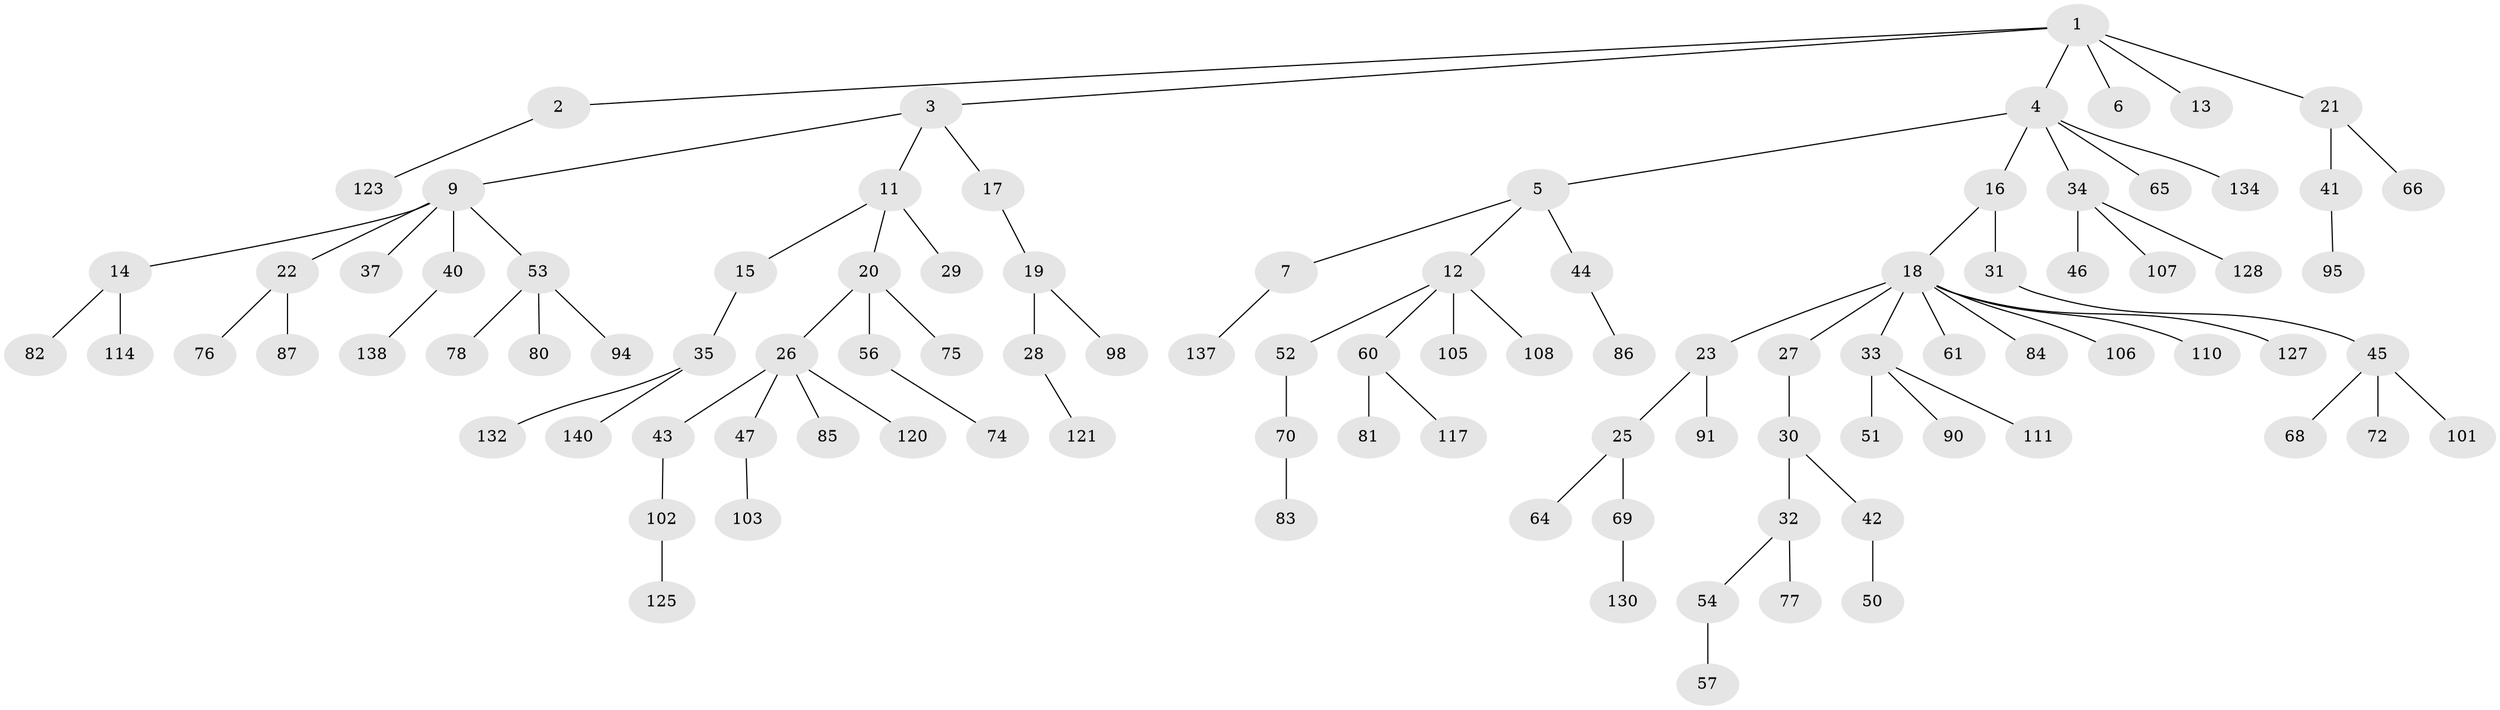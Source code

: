 // Generated by graph-tools (version 1.1) at 2025/24/03/03/25 07:24:05]
// undirected, 98 vertices, 97 edges
graph export_dot {
graph [start="1"]
  node [color=gray90,style=filled];
  1 [super="+10"];
  2 [super="+122"];
  3 [super="+79"];
  4 [super="+8"];
  5;
  6;
  7 [super="+124"];
  9 [super="+62"];
  11;
  12 [super="+24"];
  13;
  14 [super="+113"];
  15;
  16 [super="+59"];
  17 [super="+71"];
  18 [super="+49"];
  19;
  20 [super="+67"];
  21;
  22 [super="+39"];
  23;
  25 [super="+38"];
  26 [super="+36"];
  27;
  28 [super="+97"];
  29 [super="+104"];
  30;
  31;
  32;
  33 [super="+48"];
  34 [super="+89"];
  35 [super="+100"];
  37;
  40 [super="+129"];
  41;
  42 [super="+93"];
  43;
  44;
  45 [super="+96"];
  46 [super="+63"];
  47;
  50 [super="+116"];
  51;
  52 [super="+55"];
  53 [super="+58"];
  54 [super="+119"];
  56;
  57 [super="+136"];
  60;
  61;
  64;
  65;
  66;
  68;
  69 [super="+88"];
  70 [super="+73"];
  72;
  74 [super="+115"];
  75;
  76;
  77 [super="+92"];
  78;
  80;
  81;
  82;
  83 [super="+126"];
  84;
  85 [super="+99"];
  86;
  87;
  90;
  91 [super="+133"];
  94 [super="+135"];
  95;
  98 [super="+112"];
  101 [super="+109"];
  102;
  103 [super="+118"];
  105;
  106;
  107;
  108;
  110;
  111;
  114;
  117;
  120;
  121;
  123;
  125 [super="+131"];
  127;
  128;
  130;
  132;
  134;
  137;
  138 [super="+139"];
  140;
  1 -- 2;
  1 -- 3;
  1 -- 4;
  1 -- 6;
  1 -- 13;
  1 -- 21;
  2 -- 123;
  3 -- 9;
  3 -- 11;
  3 -- 17;
  4 -- 5;
  4 -- 34;
  4 -- 65;
  4 -- 134;
  4 -- 16;
  5 -- 7;
  5 -- 12;
  5 -- 44;
  7 -- 137;
  9 -- 14;
  9 -- 22;
  9 -- 37;
  9 -- 40;
  9 -- 53;
  11 -- 15;
  11 -- 20;
  11 -- 29;
  12 -- 52;
  12 -- 105;
  12 -- 108;
  12 -- 60;
  14 -- 82;
  14 -- 114;
  15 -- 35;
  16 -- 18;
  16 -- 31;
  17 -- 19;
  18 -- 23;
  18 -- 27;
  18 -- 33;
  18 -- 61;
  18 -- 106;
  18 -- 110;
  18 -- 127;
  18 -- 84;
  19 -- 28;
  19 -- 98;
  20 -- 26;
  20 -- 56;
  20 -- 75;
  21 -- 41;
  21 -- 66;
  22 -- 87;
  22 -- 76;
  23 -- 25;
  23 -- 91;
  25 -- 64;
  25 -- 69;
  26 -- 43;
  26 -- 47;
  26 -- 120;
  26 -- 85;
  27 -- 30;
  28 -- 121;
  30 -- 32;
  30 -- 42;
  31 -- 45;
  32 -- 54;
  32 -- 77;
  33 -- 51;
  33 -- 90;
  33 -- 111;
  34 -- 46;
  34 -- 107;
  34 -- 128;
  35 -- 132;
  35 -- 140;
  40 -- 138;
  41 -- 95;
  42 -- 50;
  43 -- 102;
  44 -- 86;
  45 -- 68;
  45 -- 72;
  45 -- 101;
  47 -- 103;
  52 -- 70;
  53 -- 94;
  53 -- 80;
  53 -- 78;
  54 -- 57;
  56 -- 74;
  60 -- 81;
  60 -- 117;
  69 -- 130;
  70 -- 83;
  102 -- 125;
}

